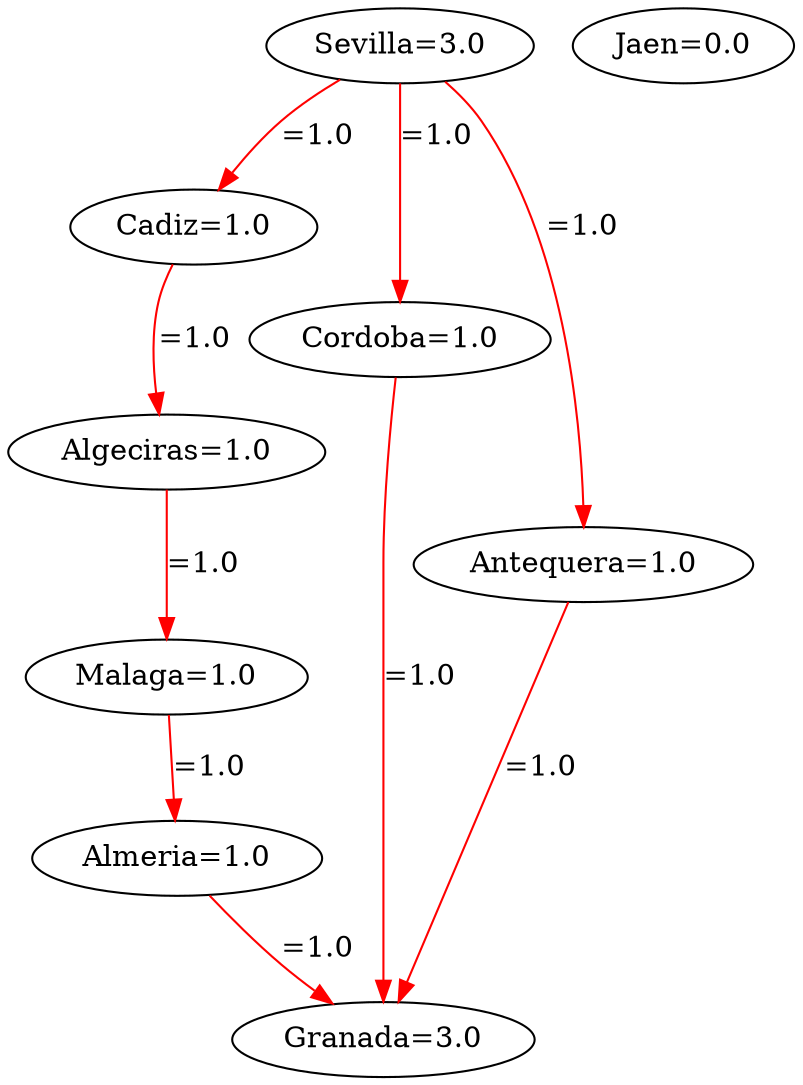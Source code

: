 strict digraph G {
  1 [ label="Cadiz=1.0" ];
  2 [ label="Cordoba=1.0" ];
  3 [ label="Malaga=1.0" ];
  4 [ label="Antequera=1.0" ];
  5 [ label="Almeria=1.0" ];
  6 [ label="Jaen=0.0" ];
  7 [ label="Algeciras=1.0" ];
  8 [ label="Granada=3.0" ];
  9 [ label="Sevilla=3.0" ];
  9 -> 1 [ label="=1.0" color="red" ];
  7 -> 3 [ label="=1.0" color="red" ];
  9 -> 4 [ label="=1.0" color="red" ];
  4 -> 8 [ label="=1.0" color="red" ];
  3 -> 5 [ label="=1.0" color="red" ];
  2 -> 8 [ label="=1.0" color="red" ];
  5 -> 8 [ label="=1.0" color="red" ];
  1 -> 7 [ label="=1.0" color="red" ];
  9 -> 2 [ label="=1.0" color="red" ];
}

